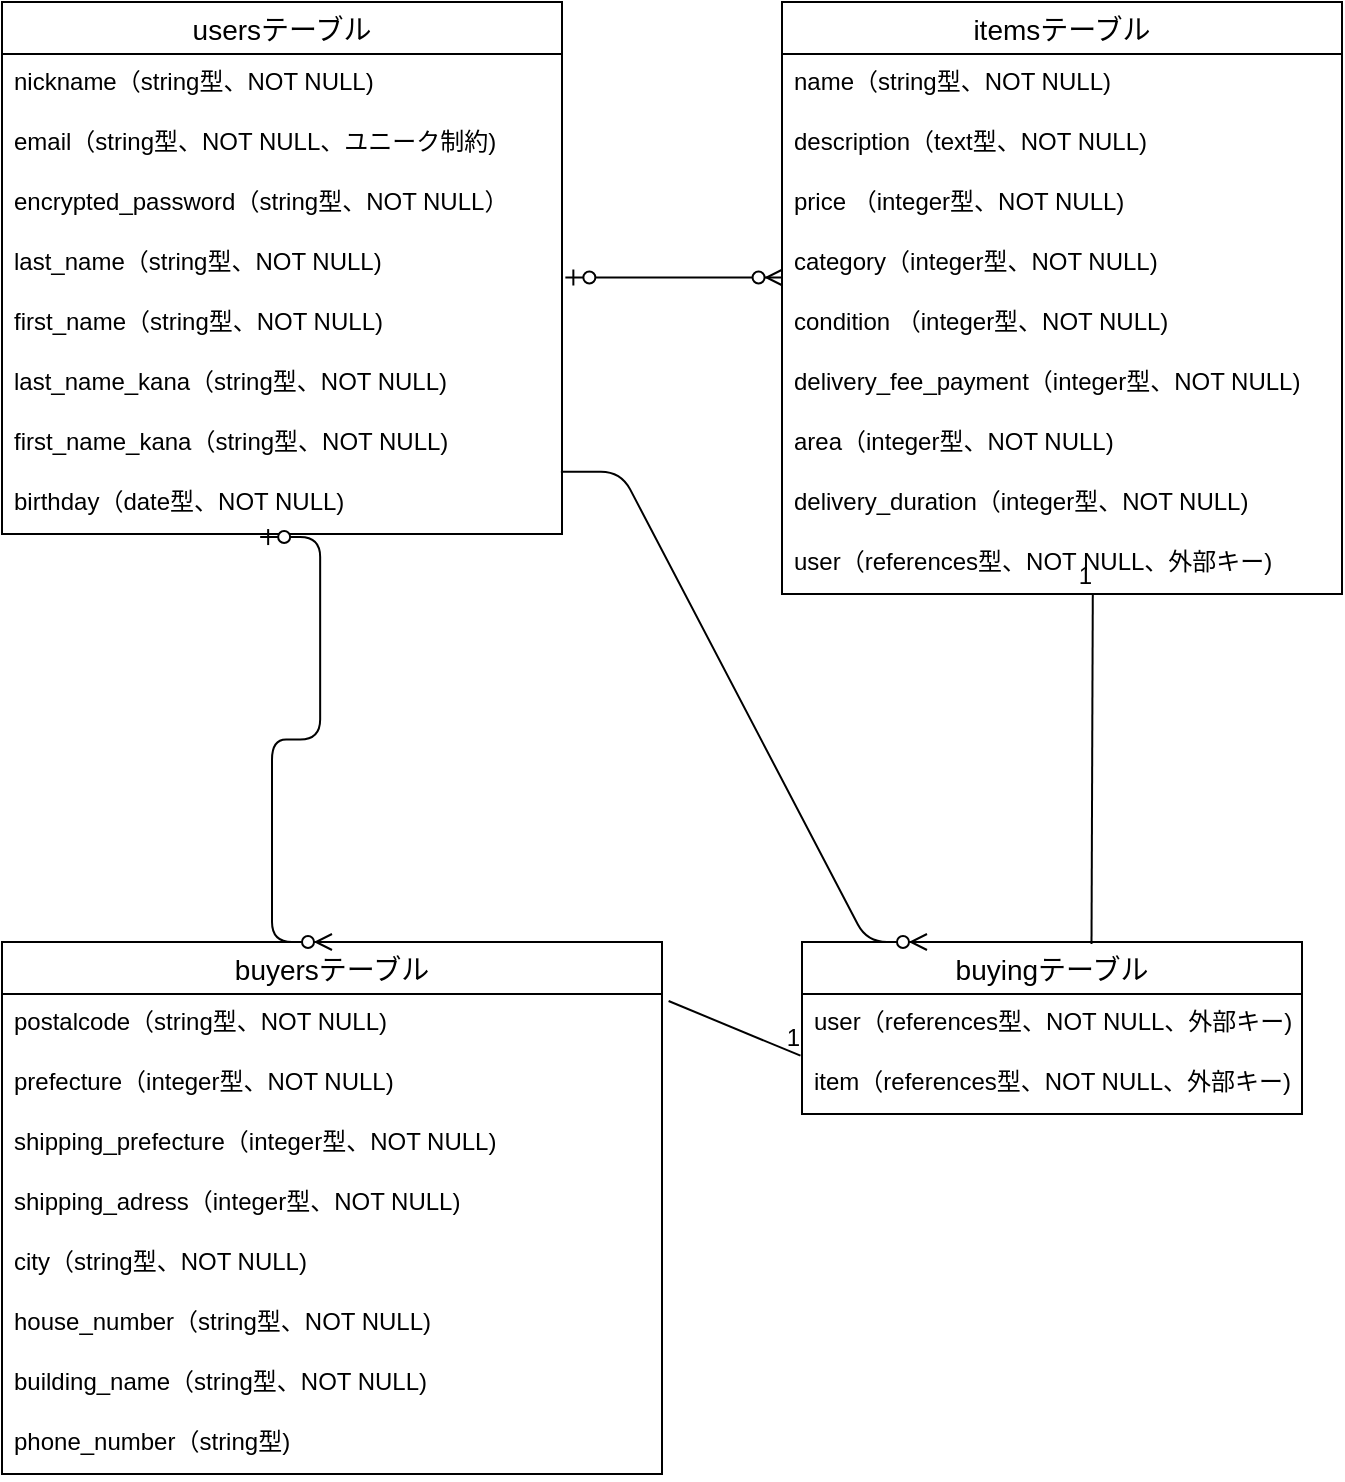 <mxfile>
    <diagram id="sU4RRjECxD2tOJUZ-Q0F" name="ページ1">
        <mxGraphModel dx="727" dy="626" grid="1" gridSize="10" guides="1" tooltips="1" connect="1" arrows="1" fold="1" page="1" pageScale="1" pageWidth="827" pageHeight="1169" background="none" math="0" shadow="0">
            <root>
                <mxCell id="0"/>
                <mxCell id="1" parent="0"/>
                <mxCell id="2" value="usersテーブル" style="swimlane;fontStyle=0;childLayout=stackLayout;horizontal=1;startSize=26;horizontalStack=0;resizeParent=1;resizeParentMax=0;resizeLast=0;collapsible=1;marginBottom=0;align=center;fontSize=14;" parent="1" vertex="1">
                    <mxGeometry x="60" y="90" width="280" height="266" as="geometry"/>
                </mxCell>
                <mxCell id="3" value="nickname（string型、NOT NULL)" style="text;strokeColor=none;fillColor=none;spacingLeft=4;spacingRight=4;overflow=hidden;rotatable=0;points=[[0,0.5],[1,0.5]];portConstraint=eastwest;fontSize=12;" parent="2" vertex="1">
                    <mxGeometry y="26" width="280" height="30" as="geometry"/>
                </mxCell>
                <mxCell id="4" value="email（string型、NOT NULL、ユニーク制約)" style="text;strokeColor=none;fillColor=none;spacingLeft=4;spacingRight=4;overflow=hidden;rotatable=0;points=[[0,0.5],[1,0.5]];portConstraint=eastwest;fontSize=12;" parent="2" vertex="1">
                    <mxGeometry y="56" width="280" height="30" as="geometry"/>
                </mxCell>
                <mxCell id="11" value="encrypted_password（string型、NOT NULL）" style="text;strokeColor=none;fillColor=none;spacingLeft=4;spacingRight=4;overflow=hidden;rotatable=0;points=[[0,0.5],[1,0.5]];portConstraint=eastwest;fontSize=12;" parent="2" vertex="1">
                    <mxGeometry y="86" width="280" height="30" as="geometry"/>
                </mxCell>
                <mxCell id="18" value="last_name（string型、NOT NULL)" style="text;strokeColor=none;fillColor=none;spacingLeft=4;spacingRight=4;overflow=hidden;rotatable=0;points=[[0,0.5],[1,0.5]];portConstraint=eastwest;fontSize=12;" parent="2" vertex="1">
                    <mxGeometry y="116" width="280" height="30" as="geometry"/>
                </mxCell>
                <mxCell id="24" value="first_name（string型、NOT NULL)" style="text;strokeColor=none;fillColor=none;spacingLeft=4;spacingRight=4;overflow=hidden;rotatable=0;points=[[0,0.5],[1,0.5]];portConstraint=eastwest;fontSize=12;" parent="2" vertex="1">
                    <mxGeometry y="146" width="280" height="30" as="geometry"/>
                </mxCell>
                <mxCell id="25" value="last_name_kana（string型、NOT NULL)" style="text;strokeColor=none;fillColor=none;spacingLeft=4;spacingRight=4;overflow=hidden;rotatable=0;points=[[0,0.5],[1,0.5]];portConstraint=eastwest;fontSize=12;" parent="2" vertex="1">
                    <mxGeometry y="176" width="280" height="30" as="geometry"/>
                </mxCell>
                <mxCell id="26" value="first_name_kana（string型、NOT NULL)" style="text;strokeColor=none;fillColor=none;spacingLeft=4;spacingRight=4;overflow=hidden;rotatable=0;points=[[0,0.5],[1,0.5]];portConstraint=eastwest;fontSize=12;" parent="2" vertex="1">
                    <mxGeometry y="206" width="280" height="30" as="geometry"/>
                </mxCell>
                <mxCell id="23" value="birthday（date型、NOT NULL)" style="text;strokeColor=none;fillColor=none;spacingLeft=4;spacingRight=4;overflow=hidden;rotatable=0;points=[[0,0.5],[1,0.5]];portConstraint=eastwest;fontSize=12;" parent="2" vertex="1">
                    <mxGeometry y="236" width="280" height="30" as="geometry"/>
                </mxCell>
                <mxCell id="7" value="itemsテーブル" style="swimlane;fontStyle=0;childLayout=stackLayout;horizontal=1;startSize=26;horizontalStack=0;resizeParent=1;resizeParentMax=0;resizeLast=0;collapsible=1;marginBottom=0;align=center;fontSize=14;" parent="1" vertex="1">
                    <mxGeometry x="450" y="90" width="280" height="296" as="geometry"/>
                </mxCell>
                <mxCell id="8" value="name（string型、NOT NULL)" style="text;strokeColor=none;fillColor=none;spacingLeft=4;spacingRight=4;overflow=hidden;rotatable=0;points=[[0,0.5],[1,0.5]];portConstraint=eastwest;fontSize=12;" parent="7" vertex="1">
                    <mxGeometry y="26" width="280" height="30" as="geometry"/>
                </mxCell>
                <mxCell id="9" value="description（text型、NOT NULL)" style="text;strokeColor=none;fillColor=none;spacingLeft=4;spacingRight=4;overflow=hidden;rotatable=0;points=[[0,0.5],[1,0.5]];portConstraint=eastwest;fontSize=12;" parent="7" vertex="1">
                    <mxGeometry y="56" width="280" height="30" as="geometry"/>
                </mxCell>
                <mxCell id="35" value="price （integer型、NOT NULL)" style="text;strokeColor=none;fillColor=none;spacingLeft=4;spacingRight=4;overflow=hidden;rotatable=0;points=[[0,0.5],[1,0.5]];portConstraint=eastwest;fontSize=12;" parent="7" vertex="1">
                    <mxGeometry y="86" width="280" height="30" as="geometry"/>
                </mxCell>
                <mxCell id="36" value="category（integer型、NOT NULL)" style="text;strokeColor=none;fillColor=none;spacingLeft=4;spacingRight=4;overflow=hidden;rotatable=0;points=[[0,0.5],[1,0.5]];portConstraint=eastwest;fontSize=12;" parent="7" vertex="1">
                    <mxGeometry y="116" width="280" height="30" as="geometry"/>
                </mxCell>
                <mxCell id="38" value="condition （integer型、NOT NULL)" style="text;strokeColor=none;fillColor=none;spacingLeft=4;spacingRight=4;overflow=hidden;rotatable=0;points=[[0,0.5],[1,0.5]];portConstraint=eastwest;fontSize=12;" parent="7" vertex="1">
                    <mxGeometry y="146" width="280" height="30" as="geometry"/>
                </mxCell>
                <mxCell id="37" value="delivery_fee_payment（integer型、NOT NULL)" style="text;strokeColor=none;fillColor=none;spacingLeft=4;spacingRight=4;overflow=hidden;rotatable=0;points=[[0,0.5],[1,0.5]];portConstraint=eastwest;fontSize=12;" parent="7" vertex="1">
                    <mxGeometry y="176" width="280" height="30" as="geometry"/>
                </mxCell>
                <mxCell id="34" value="area（integer型、NOT NULL)" style="text;strokeColor=none;fillColor=none;spacingLeft=4;spacingRight=4;overflow=hidden;rotatable=0;points=[[0,0.5],[1,0.5]];portConstraint=eastwest;fontSize=12;" parent="7" vertex="1">
                    <mxGeometry y="206" width="280" height="30" as="geometry"/>
                </mxCell>
                <mxCell id="63" value="delivery_duration（integer型、NOT NULL)" style="text;strokeColor=none;fillColor=none;spacingLeft=4;spacingRight=4;overflow=hidden;rotatable=0;points=[[0,0.5],[1,0.5]];portConstraint=eastwest;fontSize=12;" parent="7" vertex="1">
                    <mxGeometry y="236" width="280" height="30" as="geometry"/>
                </mxCell>
                <mxCell id="10" value="user（references型、NOT NULL、外部キー)" style="text;strokeColor=none;fillColor=none;spacingLeft=4;spacingRight=4;overflow=hidden;rotatable=0;points=[[0,0.5],[1,0.5]];portConstraint=eastwest;fontSize=12;" parent="7" vertex="1">
                    <mxGeometry y="266" width="280" height="30" as="geometry"/>
                </mxCell>
                <mxCell id="39" value="buyersテーブル" style="swimlane;fontStyle=0;childLayout=stackLayout;horizontal=1;startSize=26;horizontalStack=0;resizeParent=1;resizeParentMax=0;resizeLast=0;collapsible=1;marginBottom=0;align=center;fontSize=14;strokeColor=default;fillColor=none;" parent="1" vertex="1">
                    <mxGeometry x="60" y="560" width="330" height="266" as="geometry"/>
                </mxCell>
                <mxCell id="49" value="postalcode（string型、NOT NULL)&#10;" style="text;strokeColor=none;fillColor=none;spacingLeft=4;spacingRight=4;overflow=hidden;rotatable=0;points=[[0,0.5],[1,0.5]];portConstraint=eastwest;fontSize=12;" parent="39" vertex="1">
                    <mxGeometry y="26" width="330" height="30" as="geometry"/>
                </mxCell>
                <mxCell id="47" value="prefecture（integer型、NOT NULL)&#10;" style="text;strokeColor=none;fillColor=none;spacingLeft=4;spacingRight=4;overflow=hidden;rotatable=0;points=[[0,0.5],[1,0.5]];portConstraint=eastwest;fontSize=12;" parent="39" vertex="1">
                    <mxGeometry y="56" width="330" height="30" as="geometry"/>
                </mxCell>
                <mxCell id="68" value="shipping_prefecture（integer型、NOT NULL)&#10;" style="text;strokeColor=none;fillColor=none;spacingLeft=4;spacingRight=4;overflow=hidden;rotatable=0;points=[[0,0.5],[1,0.5]];portConstraint=eastwest;fontSize=12;" vertex="1" parent="39">
                    <mxGeometry y="86" width="330" height="30" as="geometry"/>
                </mxCell>
                <mxCell id="69" value="shipping_adress（integer型、NOT NULL)&#10;" style="text;strokeColor=none;fillColor=none;spacingLeft=4;spacingRight=4;overflow=hidden;rotatable=0;points=[[0,0.5],[1,0.5]];portConstraint=eastwest;fontSize=12;" vertex="1" parent="39">
                    <mxGeometry y="116" width="330" height="30" as="geometry"/>
                </mxCell>
                <mxCell id="50" value="city（string型、NOT NULL)&#10;" style="text;strokeColor=none;fillColor=none;spacingLeft=4;spacingRight=4;overflow=hidden;rotatable=0;points=[[0,0.5],[1,0.5]];portConstraint=eastwest;fontSize=12;" parent="39" vertex="1">
                    <mxGeometry y="146" width="330" height="30" as="geometry"/>
                </mxCell>
                <mxCell id="45" value="house_number（string型、NOT NULL)&#10;" style="text;strokeColor=none;fillColor=none;spacingLeft=4;spacingRight=4;overflow=hidden;rotatable=0;points=[[0,0.5],[1,0.5]];portConstraint=eastwest;fontSize=12;" parent="39" vertex="1">
                    <mxGeometry y="176" width="330" height="30" as="geometry"/>
                </mxCell>
                <mxCell id="44" value="building_name（string型、NOT NULL)&#10;" style="text;strokeColor=none;fillColor=none;spacingLeft=4;spacingRight=4;overflow=hidden;rotatable=0;points=[[0,0.5],[1,0.5]];portConstraint=eastwest;fontSize=12;" parent="39" vertex="1">
                    <mxGeometry y="206" width="330" height="30" as="geometry"/>
                </mxCell>
                <mxCell id="42" value="phone_number（string型)&#10;" style="text;strokeColor=none;fillColor=none;spacingLeft=4;spacingRight=4;overflow=hidden;rotatable=0;points=[[0,0.5],[1,0.5]];portConstraint=eastwest;fontSize=12;" parent="39" vertex="1">
                    <mxGeometry y="236" width="330" height="30" as="geometry"/>
                </mxCell>
                <mxCell id="51" value="buyingテーブル" style="swimlane;fontStyle=0;childLayout=stackLayout;horizontal=1;startSize=26;horizontalStack=0;resizeParent=1;resizeParentMax=0;resizeLast=0;collapsible=1;marginBottom=0;align=center;fontSize=14;strokeColor=default;fillColor=none;" parent="1" vertex="1">
                    <mxGeometry x="460" y="560" width="250" height="86" as="geometry"/>
                </mxCell>
                <mxCell id="52" value="user（references型、NOT NULL、外部キー)" style="text;strokeColor=none;fillColor=none;spacingLeft=4;spacingRight=4;overflow=hidden;rotatable=0;points=[[0,0.5],[1,0.5]];portConstraint=eastwest;fontSize=12;" parent="51" vertex="1">
                    <mxGeometry y="26" width="250" height="30" as="geometry"/>
                </mxCell>
                <mxCell id="53" value="item（references型、NOT NULL、外部キー)" style="text;strokeColor=none;fillColor=none;spacingLeft=4;spacingRight=4;overflow=hidden;rotatable=0;points=[[0,0.5],[1,0.5]];portConstraint=eastwest;fontSize=12;" parent="51" vertex="1">
                    <mxGeometry y="56" width="250" height="30" as="geometry"/>
                </mxCell>
                <mxCell id="57" value="" style="edgeStyle=entityRelationEdgeStyle;fontSize=12;html=1;endArrow=ERzeroToMany;startArrow=ERzeroToOne;exitX=1.006;exitY=0.725;exitDx=0;exitDy=0;exitPerimeter=0;entryX=0.001;entryY=0.725;entryDx=0;entryDy=0;entryPerimeter=0;" parent="1" target="36" edge="1">
                    <mxGeometry width="100" height="100" relative="1" as="geometry">
                        <mxPoint x="341.68" y="227.75" as="sourcePoint"/>
                        <mxPoint x="440" y="240" as="targetPoint"/>
                    </mxGeometry>
                </mxCell>
                <mxCell id="58" value="" style="edgeStyle=entityRelationEdgeStyle;fontSize=12;html=1;endArrow=ERzeroToMany;startArrow=ERzeroToOne;entryX=0.5;entryY=0;entryDx=0;entryDy=0;exitX=0.461;exitY=1.051;exitDx=0;exitDy=0;exitPerimeter=0;" parent="1" source="23" target="39" edge="1">
                    <mxGeometry width="100" height="100" relative="1" as="geometry">
                        <mxPoint x="196.36" y="386.87" as="sourcePoint"/>
                        <mxPoint x="308.6" y="490" as="targetPoint"/>
                    </mxGeometry>
                </mxCell>
                <mxCell id="59" value="" style="endArrow=none;html=1;rounded=0;entryX=0.555;entryY=0.991;entryDx=0;entryDy=0;entryPerimeter=0;exitX=0.579;exitY=0.011;exitDx=0;exitDy=0;exitPerimeter=0;" parent="1" source="51" target="10" edge="1">
                    <mxGeometry relative="1" as="geometry">
                        <mxPoint x="610" y="550" as="sourcePoint"/>
                        <mxPoint x="480" y="500" as="targetPoint"/>
                    </mxGeometry>
                </mxCell>
                <mxCell id="60" value="1" style="resizable=0;html=1;align=right;verticalAlign=bottom;" parent="59" connectable="0" vertex="1">
                    <mxGeometry x="1" relative="1" as="geometry"/>
                </mxCell>
                <mxCell id="64" value="" style="endArrow=none;html=1;rounded=0;entryX=-0.003;entryY=0.028;entryDx=0;entryDy=0;entryPerimeter=0;exitX=1.01;exitY=0.117;exitDx=0;exitDy=0;exitPerimeter=0;" parent="1" target="53" edge="1">
                    <mxGeometry relative="1" as="geometry">
                        <mxPoint x="393.3" y="589.51" as="sourcePoint"/>
                        <mxPoint x="520" y="620" as="targetPoint"/>
                    </mxGeometry>
                </mxCell>
                <mxCell id="65" value="1" style="resizable=0;html=1;align=right;verticalAlign=bottom;" parent="64" connectable="0" vertex="1">
                    <mxGeometry x="1" relative="1" as="geometry"/>
                </mxCell>
                <mxCell id="66" value="" style="edgeStyle=entityRelationEdgeStyle;fontSize=12;html=1;endArrow=ERzeroToMany;endFill=1;exitX=0.998;exitY=-0.039;exitDx=0;exitDy=0;exitPerimeter=0;entryX=0.25;entryY=0;entryDx=0;entryDy=0;" parent="1" source="23" target="51" edge="1">
                    <mxGeometry width="100" height="100" relative="1" as="geometry">
                        <mxPoint x="430" y="500" as="sourcePoint"/>
                        <mxPoint x="530" y="400" as="targetPoint"/>
                    </mxGeometry>
                </mxCell>
            </root>
        </mxGraphModel>
    </diagram>
</mxfile>